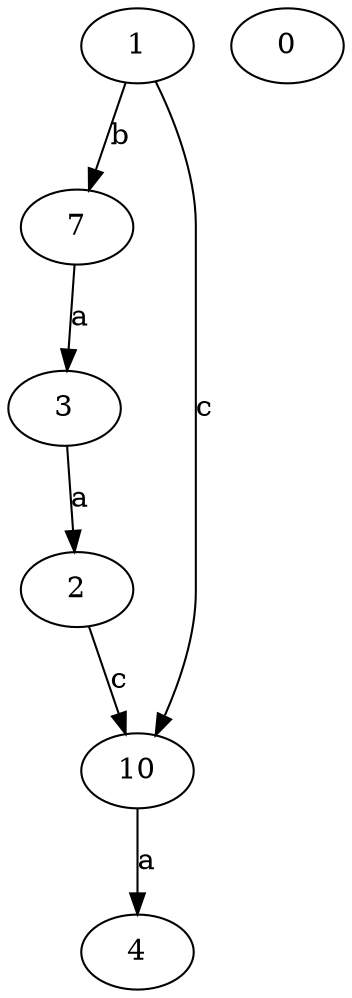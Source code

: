 strict digraph  {
2;
3;
4;
0;
7;
1;
10;
2 -> 10  [label=c];
3 -> 2  [label=a];
7 -> 3  [label=a];
1 -> 7  [label=b];
1 -> 10  [label=c];
10 -> 4  [label=a];
}
